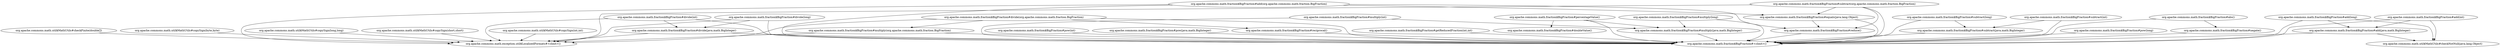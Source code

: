 digraph G {
  "org.apache.commons.math.fraction$BigFraction#negate()" -> "org.apache.commons.math.fraction$BigFraction#<clinit>()";
  "org.apache.commons.math.util$MathUtils#copySign(short,short)" -> "org.apache.commons.math.exception.util$LocalizedFormats#<clinit>()";
  "org.apache.commons.math.fraction$BigFraction#getReducedFraction(int,int)" -> "org.apache.commons.math.fraction$BigFraction#<clinit>()";
  "org.apache.commons.math.fraction$BigFraction#divide(org.apache.commons.math.fraction.BigFraction)" -> "org.apache.commons.math.exception.util$LocalizedFormats#<clinit>()";
  "org.apache.commons.math.fraction$BigFraction#divide(org.apache.commons.math.fraction.BigFraction)" -> "org.apache.commons.math.fraction$BigFraction#multiply(org.apache.commons.math.fraction.BigFraction)";
  "org.apache.commons.math.fraction$BigFraction#divide(org.apache.commons.math.fraction.BigFraction)" -> "org.apache.commons.math.fraction$BigFraction#reciprocal()";
  "org.apache.commons.math.fraction$BigFraction#divide(org.apache.commons.math.fraction.BigFraction)" -> "org.apache.commons.math.fraction$BigFraction#<clinit>()";
  "org.apache.commons.math.fraction$BigFraction#multiply(org.apache.commons.math.fraction.BigFraction)" -> "org.apache.commons.math.exception.util$LocalizedFormats#<clinit>()";
  "org.apache.commons.math.fraction$BigFraction#multiply(org.apache.commons.math.fraction.BigFraction)" -> "org.apache.commons.math.fraction$BigFraction#<clinit>()";
  "org.apache.commons.math.fraction$BigFraction#reciprocal()" -> "org.apache.commons.math.fraction$BigFraction#<clinit>()";
  "org.apache.commons.math.fraction$BigFraction#divide(int)" -> "org.apache.commons.math.exception.util$LocalizedFormats#<clinit>()";
  "org.apache.commons.math.fraction$BigFraction#divide(int)" -> "org.apache.commons.math.fraction$BigFraction#divide(java.math.BigInteger)";
  "org.apache.commons.math.fraction$BigFraction#divide(int)" -> "org.apache.commons.math.fraction$BigFraction#<clinit>()";
  "org.apache.commons.math.fraction$BigFraction#divide(java.math.BigInteger)" -> "org.apache.commons.math.exception.util$LocalizedFormats#<clinit>()";
  "org.apache.commons.math.fraction$BigFraction#divide(java.math.BigInteger)" -> "org.apache.commons.math.fraction$BigFraction#<clinit>()";
  "org.apache.commons.math.fraction$BigFraction#subtract(java.math.BigInteger)" -> "org.apache.commons.math.fraction$BigFraction#<clinit>()";
  "org.apache.commons.math.util$MathUtils#copySign(long,long)" -> "org.apache.commons.math.exception.util$LocalizedFormats#<clinit>()";
  "org.apache.commons.math.fraction$BigFraction#subtract(long)" -> "org.apache.commons.math.fraction$BigFraction#subtract(java.math.BigInteger)";
  "org.apache.commons.math.fraction$BigFraction#subtract(long)" -> "org.apache.commons.math.fraction$BigFraction#<clinit>()";
  "org.apache.commons.math.fraction$BigFraction#add(org.apache.commons.math.fraction.BigFraction)" -> "org.apache.commons.math.exception.util$LocalizedFormats#<clinit>()";
  "org.apache.commons.math.fraction$BigFraction#add(org.apache.commons.math.fraction.BigFraction)" -> "org.apache.commons.math.fraction$BigFraction#equals(java.lang.Object)";
  "org.apache.commons.math.fraction$BigFraction#add(org.apache.commons.math.fraction.BigFraction)" -> "org.apache.commons.math.fraction$BigFraction#<clinit>()";
  "org.apache.commons.math.fraction$BigFraction#add(org.apache.commons.math.fraction.BigFraction)" -> "org.apache.commons.math.fraction$BigFraction#reduce()";
  "org.apache.commons.math.fraction$BigFraction#equals(java.lang.Object)" -> "org.apache.commons.math.fraction$BigFraction#<clinit>()";
  "org.apache.commons.math.fraction$BigFraction#equals(java.lang.Object)" -> "org.apache.commons.math.fraction$BigFraction#reduce()";
  "org.apache.commons.math.fraction$BigFraction#reduce()" -> "org.apache.commons.math.fraction$BigFraction#<clinit>()";
  "org.apache.commons.math.fraction$BigFraction#pow(long)" -> "org.apache.commons.math.fraction$BigFraction#<clinit>()";
  "org.apache.commons.math.util$MathUtils#copySign(int,int)" -> "org.apache.commons.math.exception.util$LocalizedFormats#<clinit>()";
  "org.apache.commons.math.fraction$BigFraction#subtract(int)" -> "org.apache.commons.math.fraction$BigFraction#subtract(java.math.BigInteger)";
  "org.apache.commons.math.fraction$BigFraction#subtract(int)" -> "org.apache.commons.math.fraction$BigFraction#<clinit>()";
  "org.apache.commons.math.fraction$BigFraction#abs()" -> "org.apache.commons.math.fraction$BigFraction#negate()";
  "org.apache.commons.math.fraction$BigFraction#abs()" -> "org.apache.commons.math.fraction$BigFraction#<clinit>()";
  "org.apache.commons.math.fraction$BigFraction#multiply(long)" -> "org.apache.commons.math.fraction$BigFraction#multiply(java.math.BigInteger)";
  "org.apache.commons.math.fraction$BigFraction#multiply(long)" -> "org.apache.commons.math.fraction$BigFraction#<clinit>()";
  "org.apache.commons.math.fraction$BigFraction#multiply(java.math.BigInteger)" -> "org.apache.commons.math.fraction$BigFraction#<clinit>()";
  "org.apache.commons.math.fraction$BigFraction#pow(int)" -> "org.apache.commons.math.fraction$BigFraction#<clinit>()";
  "org.apache.commons.math.fraction$BigFraction#pow(java.math.BigInteger)" -> "org.apache.commons.math.fraction$BigFraction#<clinit>()";
  "org.apache.commons.math.fraction$BigFraction#add(long)" -> "org.apache.commons.math.util$MathUtils#checkNotNull(java.lang.Object)";
  "org.apache.commons.math.fraction$BigFraction#add(long)" -> "org.apache.commons.math.fraction$BigFraction#add(java.math.BigInteger)";
  "org.apache.commons.math.fraction$BigFraction#add(long)" -> "org.apache.commons.math.fraction$BigFraction#<clinit>()";
  "org.apache.commons.math.fraction$BigFraction#add(java.math.BigInteger)" -> "org.apache.commons.math.util$MathUtils#checkNotNull(java.lang.Object)";
  "org.apache.commons.math.fraction$BigFraction#add(java.math.BigInteger)" -> "org.apache.commons.math.fraction$BigFraction#<clinit>()";
  "org.apache.commons.math.fraction$BigFraction#add(int)" -> "org.apache.commons.math.util$MathUtils#checkNotNull(java.lang.Object)";
  "org.apache.commons.math.fraction$BigFraction#add(int)" -> "org.apache.commons.math.fraction$BigFraction#add(java.math.BigInteger)";
  "org.apache.commons.math.fraction$BigFraction#add(int)" -> "org.apache.commons.math.fraction$BigFraction#<clinit>()";
  "org.apache.commons.math.fraction$BigFraction#percentageValue()" -> "org.apache.commons.math.fraction$BigFraction#doubleValue()";
  "org.apache.commons.math.fraction$BigFraction#percentageValue()" -> "org.apache.commons.math.fraction$BigFraction#multiply(java.math.BigInteger)";
  "org.apache.commons.math.fraction$BigFraction#percentageValue()" -> "org.apache.commons.math.fraction$BigFraction#<clinit>()";
  "org.apache.commons.math.fraction$BigFraction#subtract(org.apache.commons.math.fraction.BigFraction)" -> "org.apache.commons.math.exception.util$LocalizedFormats#<clinit>()";
  "org.apache.commons.math.fraction$BigFraction#subtract(org.apache.commons.math.fraction.BigFraction)" -> "org.apache.commons.math.fraction$BigFraction#equals(java.lang.Object)";
  "org.apache.commons.math.fraction$BigFraction#subtract(org.apache.commons.math.fraction.BigFraction)" -> "org.apache.commons.math.fraction$BigFraction#<clinit>()";
  "org.apache.commons.math.fraction$BigFraction#subtract(org.apache.commons.math.fraction.BigFraction)" -> "org.apache.commons.math.fraction$BigFraction#reduce()";
  "org.apache.commons.math.util$MathUtils#checkFinite(double[])" -> "org.apache.commons.math.exception.util$LocalizedFormats#<clinit>()";
  "org.apache.commons.math.fraction$BigFraction#multiply(int)" -> "org.apache.commons.math.fraction$BigFraction#multiply(java.math.BigInteger)";
  "org.apache.commons.math.fraction$BigFraction#multiply(int)" -> "org.apache.commons.math.fraction$BigFraction#<clinit>()";
  "org.apache.commons.math.fraction$BigFraction#divide(long)" -> "org.apache.commons.math.exception.util$LocalizedFormats#<clinit>()";
  "org.apache.commons.math.fraction$BigFraction#divide(long)" -> "org.apache.commons.math.fraction$BigFraction#divide(java.math.BigInteger)";
  "org.apache.commons.math.fraction$BigFraction#divide(long)" -> "org.apache.commons.math.fraction$BigFraction#<clinit>()";
  "org.apache.commons.math.util$MathUtils#copySign(byte,byte)" -> "org.apache.commons.math.exception.util$LocalizedFormats#<clinit>()";
}
